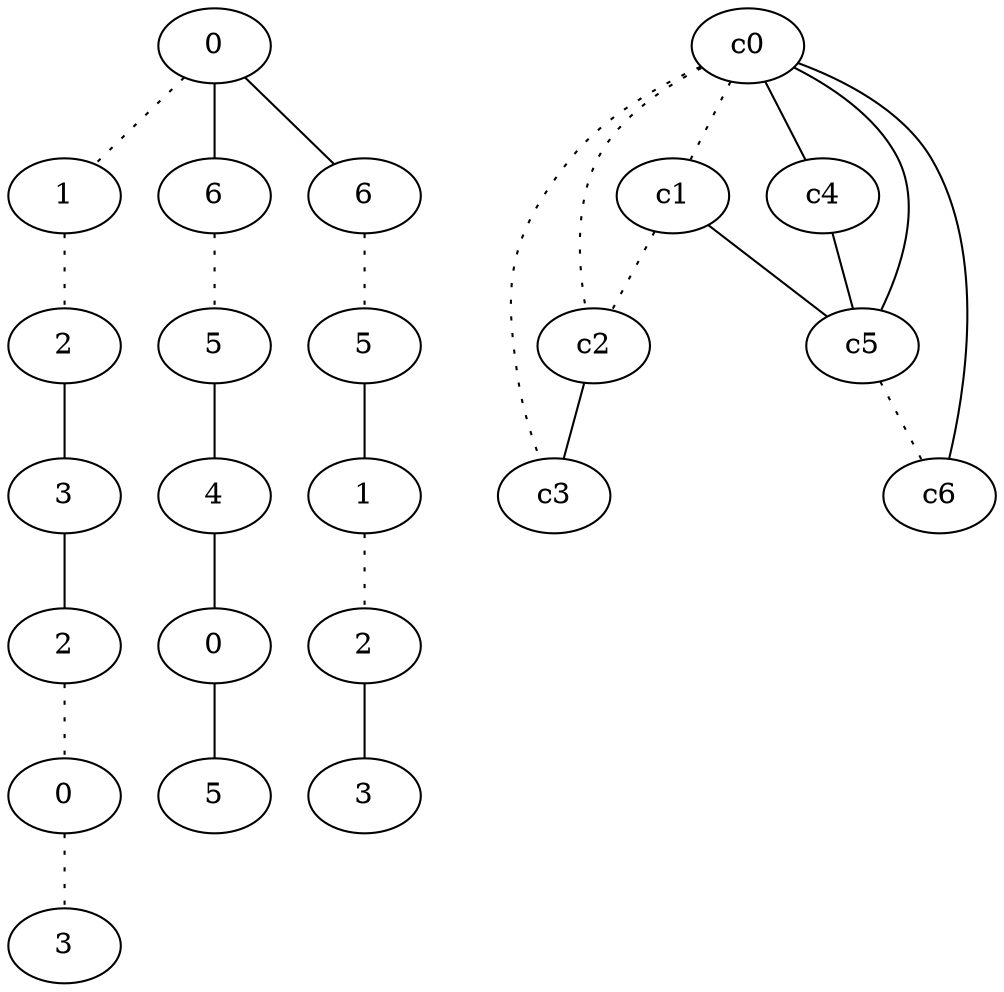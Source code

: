 graph {
a0[label=0];
a1[label=1];
a2[label=2];
a3[label=3];
a4[label=2];
a5[label=0];
a6[label=3];
a7[label=6];
a8[label=5];
a9[label=4];
a10[label=0];
a11[label=5];
a12[label=6];
a13[label=5];
a14[label=1];
a15[label=2];
a16[label=3];
a0 -- a1 [style=dotted];
a0 -- a7;
a0 -- a12;
a1 -- a2 [style=dotted];
a2 -- a3;
a3 -- a4;
a4 -- a5 [style=dotted];
a5 -- a6 [style=dotted];
a7 -- a8 [style=dotted];
a8 -- a9;
a9 -- a10;
a10 -- a11;
a12 -- a13 [style=dotted];
a13 -- a14;
a14 -- a15 [style=dotted];
a15 -- a16;
c0 -- c1 [style=dotted];
c0 -- c2 [style=dotted];
c0 -- c3 [style=dotted];
c0 -- c4;
c0 -- c5;
c0 -- c6;
c1 -- c2 [style=dotted];
c1 -- c5;
c2 -- c3;
c4 -- c5;
c5 -- c6 [style=dotted];
}
